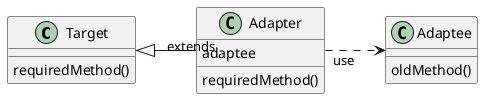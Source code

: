 @startuml

skinparam Linetype ortho
left to right direction

class Target {
    requiredMethod()
}

class Adapter {
    adaptee
    requiredMethod()
}

class Adaptee {
    oldMethod()
}

Target <|-- Adapter : extends
Adapter ..> Adaptee : use

@enduml